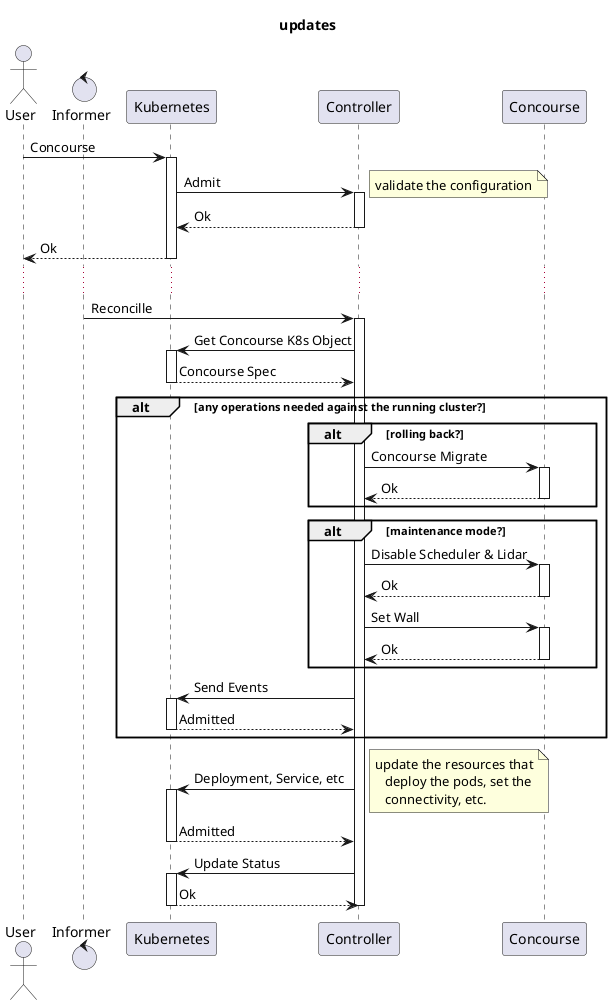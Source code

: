 @startuml

  title updates

	actor User
	control Informer
	participant Kubernetes
	participant Controller
	participant Concourse


	autoactivate on

	User -> Kubernetes : Concourse

		Kubernetes -> Controller: Admit
		note right
			   validate the configuration
		end note
		Controller --> Kubernetes: Ok

	Kubernetes --> User: Ok

	...

	Informer -> Controller : Reconcille

		Controller -> Kubernetes : Get Concourse K8s Object
		Kubernetes --> Controller: Concourse Spec

    alt any operations needed against the running cluster?

      alt rolling back?
        Controller -> Concourse : Concourse Migrate
        Concourse --> Controller : Ok
      end

      alt maintenance mode?
        Controller -> Concourse : Disable Scheduler & Lidar
        Concourse --> Controller : Ok

        Controller -> Concourse : Set Wall
        Concourse --> Controller : Ok
      end

      Controller -> Kubernetes : Send Events
      Kubernetes --> Controller: Admitted

    end

		Controller -> Kubernetes : Deployment, Service, etc
		note right
			   update the resources that
         deploy the pods, set the
         connectivity, etc.
		end note
		Kubernetes --> Controller: Admitted

		Controller -> Kubernetes : Update Status
		Kubernetes --> Controller: Ok

	deactivate

@enduml

